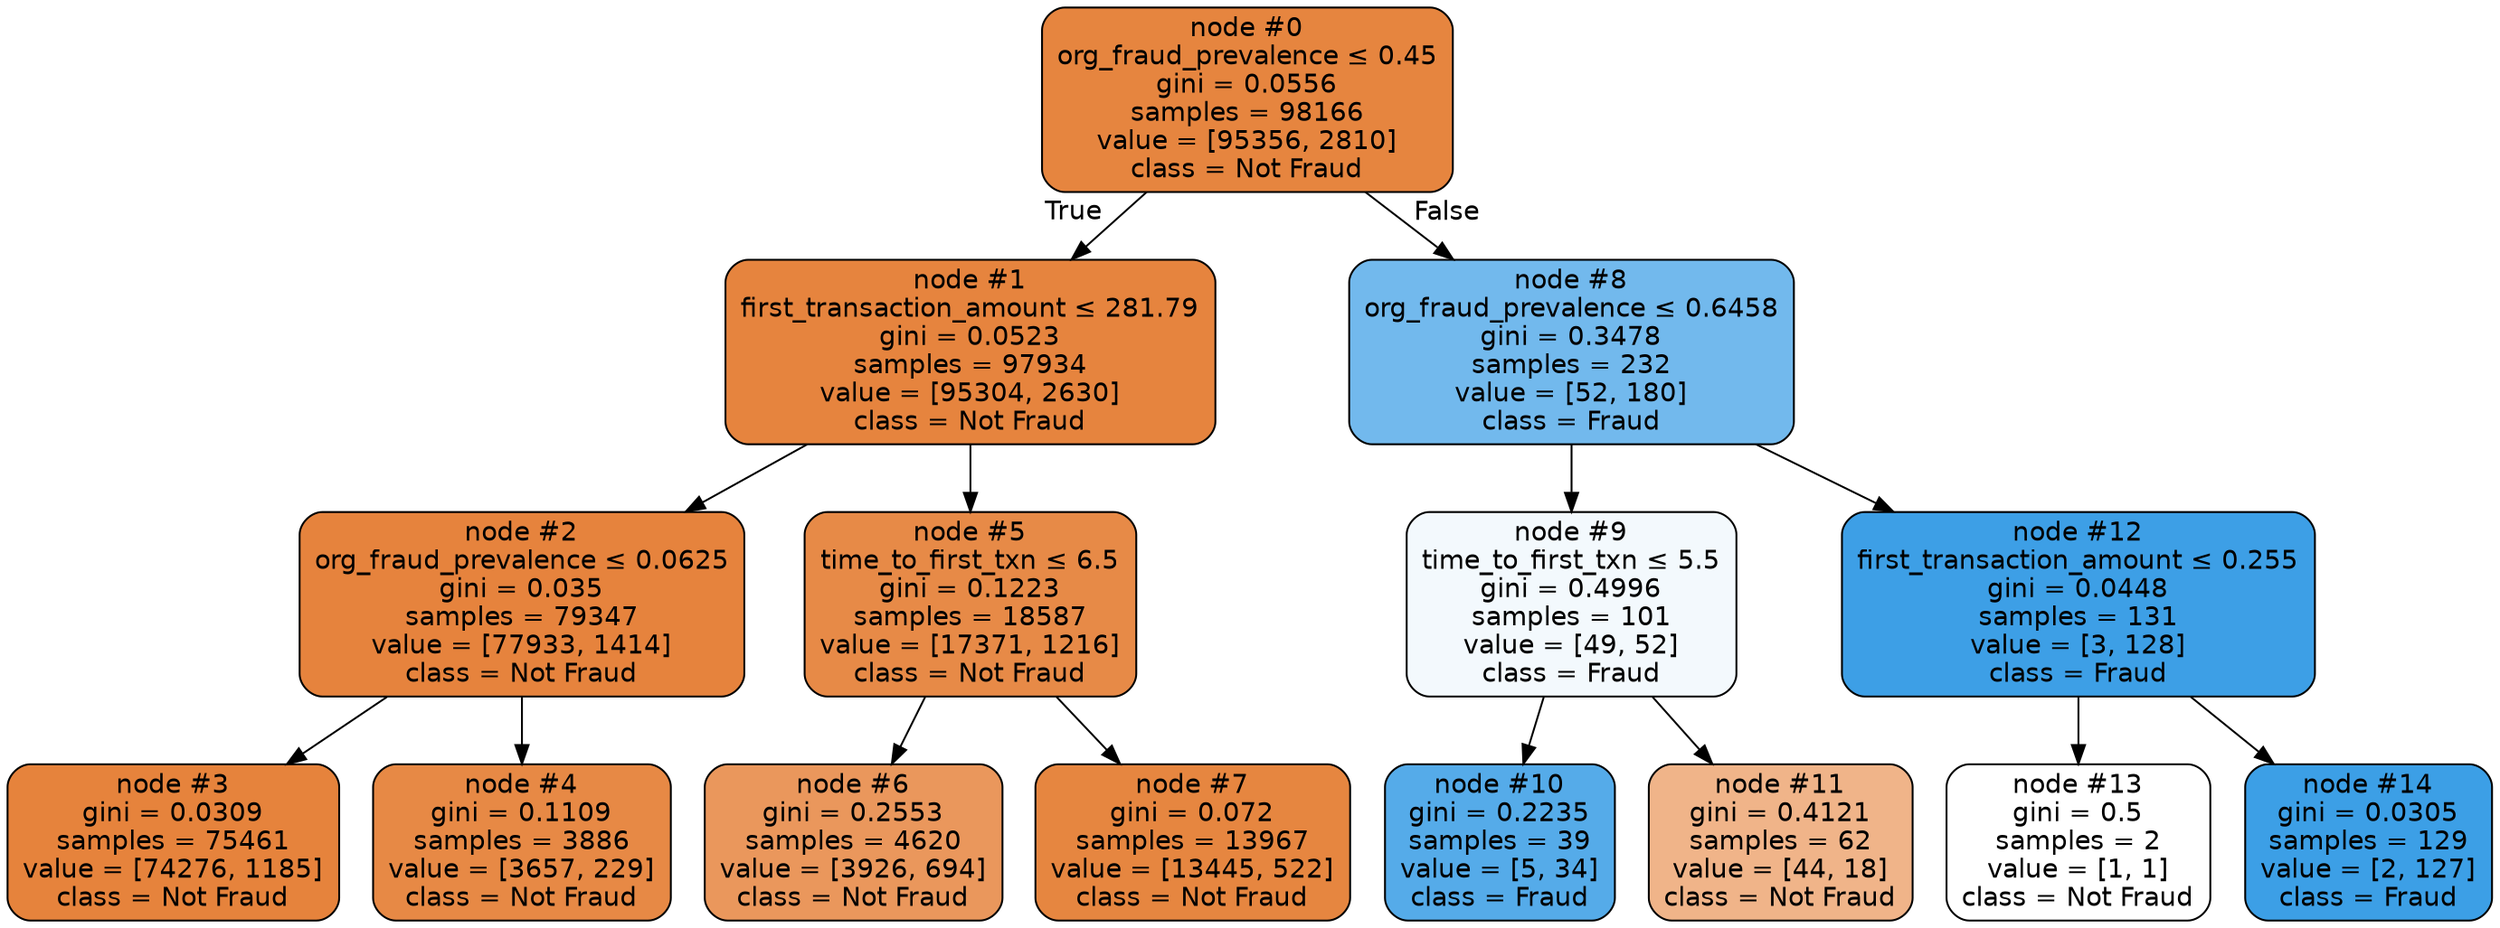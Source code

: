 digraph Tree {
node [shape=box, style="filled, rounded", color="black", fontname=helvetica] ;
edge [fontname=helvetica] ;
0 [label=<node &#35;0<br/>org_fraud_prevalence &le; 0.45<br/>gini = 0.0556<br/>samples = 98166<br/>value = [95356, 2810]<br/>class = Not Fraud>, fillcolor="#e58139f7"] ;
1 [label=<node &#35;1<br/>first_transaction_amount &le; 281.79<br/>gini = 0.0523<br/>samples = 97934<br/>value = [95304, 2630]<br/>class = Not Fraud>, fillcolor="#e58139f8"] ;
0 -> 1 [labeldistance=2.5, labelangle=45, headlabel="True"] ;
2 [label=<node &#35;2<br/>org_fraud_prevalence &le; 0.0625<br/>gini = 0.035<br/>samples = 79347<br/>value = [77933, 1414]<br/>class = Not Fraud>, fillcolor="#e58139fa"] ;
1 -> 2 ;
3 [label=<node &#35;3<br/>gini = 0.0309<br/>samples = 75461<br/>value = [74276, 1185]<br/>class = Not Fraud>, fillcolor="#e58139fb"] ;
2 -> 3 ;
4 [label=<node &#35;4<br/>gini = 0.1109<br/>samples = 3886<br/>value = [3657, 229]<br/>class = Not Fraud>, fillcolor="#e58139ef"] ;
2 -> 4 ;
5 [label=<node &#35;5<br/>time_to_first_txn &le; 6.5<br/>gini = 0.1223<br/>samples = 18587<br/>value = [17371, 1216]<br/>class = Not Fraud>, fillcolor="#e58139ed"] ;
1 -> 5 ;
6 [label=<node &#35;6<br/>gini = 0.2553<br/>samples = 4620<br/>value = [3926, 694]<br/>class = Not Fraud>, fillcolor="#e58139d2"] ;
5 -> 6 ;
7 [label=<node &#35;7<br/>gini = 0.072<br/>samples = 13967<br/>value = [13445, 522]<br/>class = Not Fraud>, fillcolor="#e58139f5"] ;
5 -> 7 ;
8 [label=<node &#35;8<br/>org_fraud_prevalence &le; 0.6458<br/>gini = 0.3478<br/>samples = 232<br/>value = [52, 180]<br/>class = Fraud>, fillcolor="#399de5b5"] ;
0 -> 8 [labeldistance=2.5, labelangle=-45, headlabel="False"] ;
9 [label=<node &#35;9<br/>time_to_first_txn &le; 5.5<br/>gini = 0.4996<br/>samples = 101<br/>value = [49, 52]<br/>class = Fraud>, fillcolor="#399de50f"] ;
8 -> 9 ;
10 [label=<node &#35;10<br/>gini = 0.2235<br/>samples = 39<br/>value = [5, 34]<br/>class = Fraud>, fillcolor="#399de5da"] ;
9 -> 10 ;
11 [label=<node &#35;11<br/>gini = 0.4121<br/>samples = 62<br/>value = [44, 18]<br/>class = Not Fraud>, fillcolor="#e5813997"] ;
9 -> 11 ;
12 [label=<node &#35;12<br/>first_transaction_amount &le; 0.255<br/>gini = 0.0448<br/>samples = 131<br/>value = [3, 128]<br/>class = Fraud>, fillcolor="#399de5f9"] ;
8 -> 12 ;
13 [label=<node &#35;13<br/>gini = 0.5<br/>samples = 2<br/>value = [1, 1]<br/>class = Not Fraud>, fillcolor="#e5813900"] ;
12 -> 13 ;
14 [label=<node &#35;14<br/>gini = 0.0305<br/>samples = 129<br/>value = [2, 127]<br/>class = Fraud>, fillcolor="#399de5fb"] ;
12 -> 14 ;
}